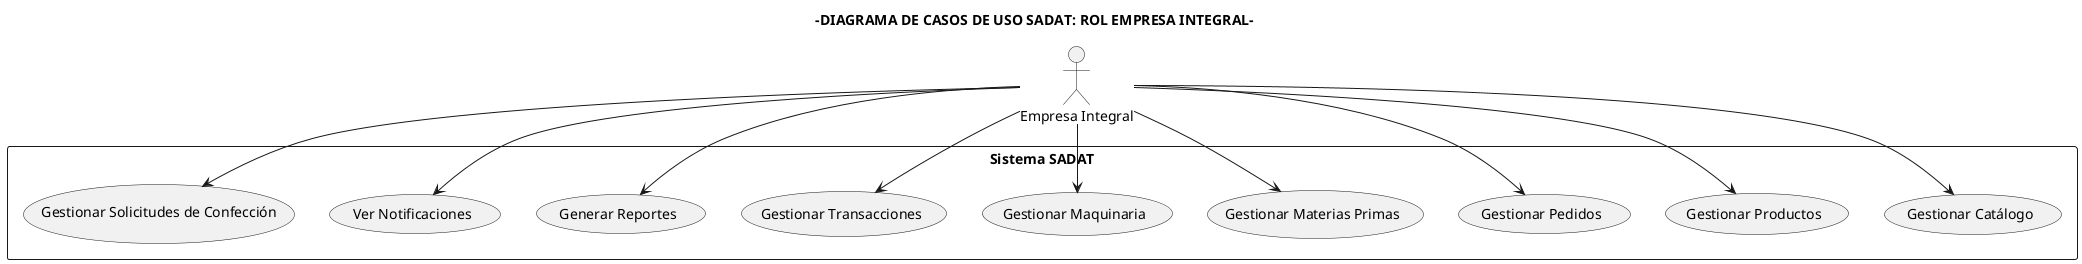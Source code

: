 @startuml
title -DIAGRAMA DE CASOS DE USO SADAT: ROL EMPRESA INTEGRAL-

actor "Empresa Integral" as EI

rectangle "Sistema SADAT" {
  usecase "Gestionar Catálogo" as UC1
  usecase "Gestionar Productos" as UC2
  usecase "Gestionar Pedidos" as UC3
  usecase "Gestionar Materias Primas" as UC4
  usecase "Gestionar Maquinaria" as UC5
  usecase "Gestionar Transacciones" as UC6
  usecase "Generar Reportes" as UC7
  usecase "Ver Notificaciones" as UC8
  usecase "Gestionar Solicitudes de Confección" as UC9
}

EI --> UC1
EI --> UC2
EI --> UC3
EI --> UC4
EI --> UC5
EI --> UC6
EI --> UC7
EI --> UC8
EI --> UC9

@enduml